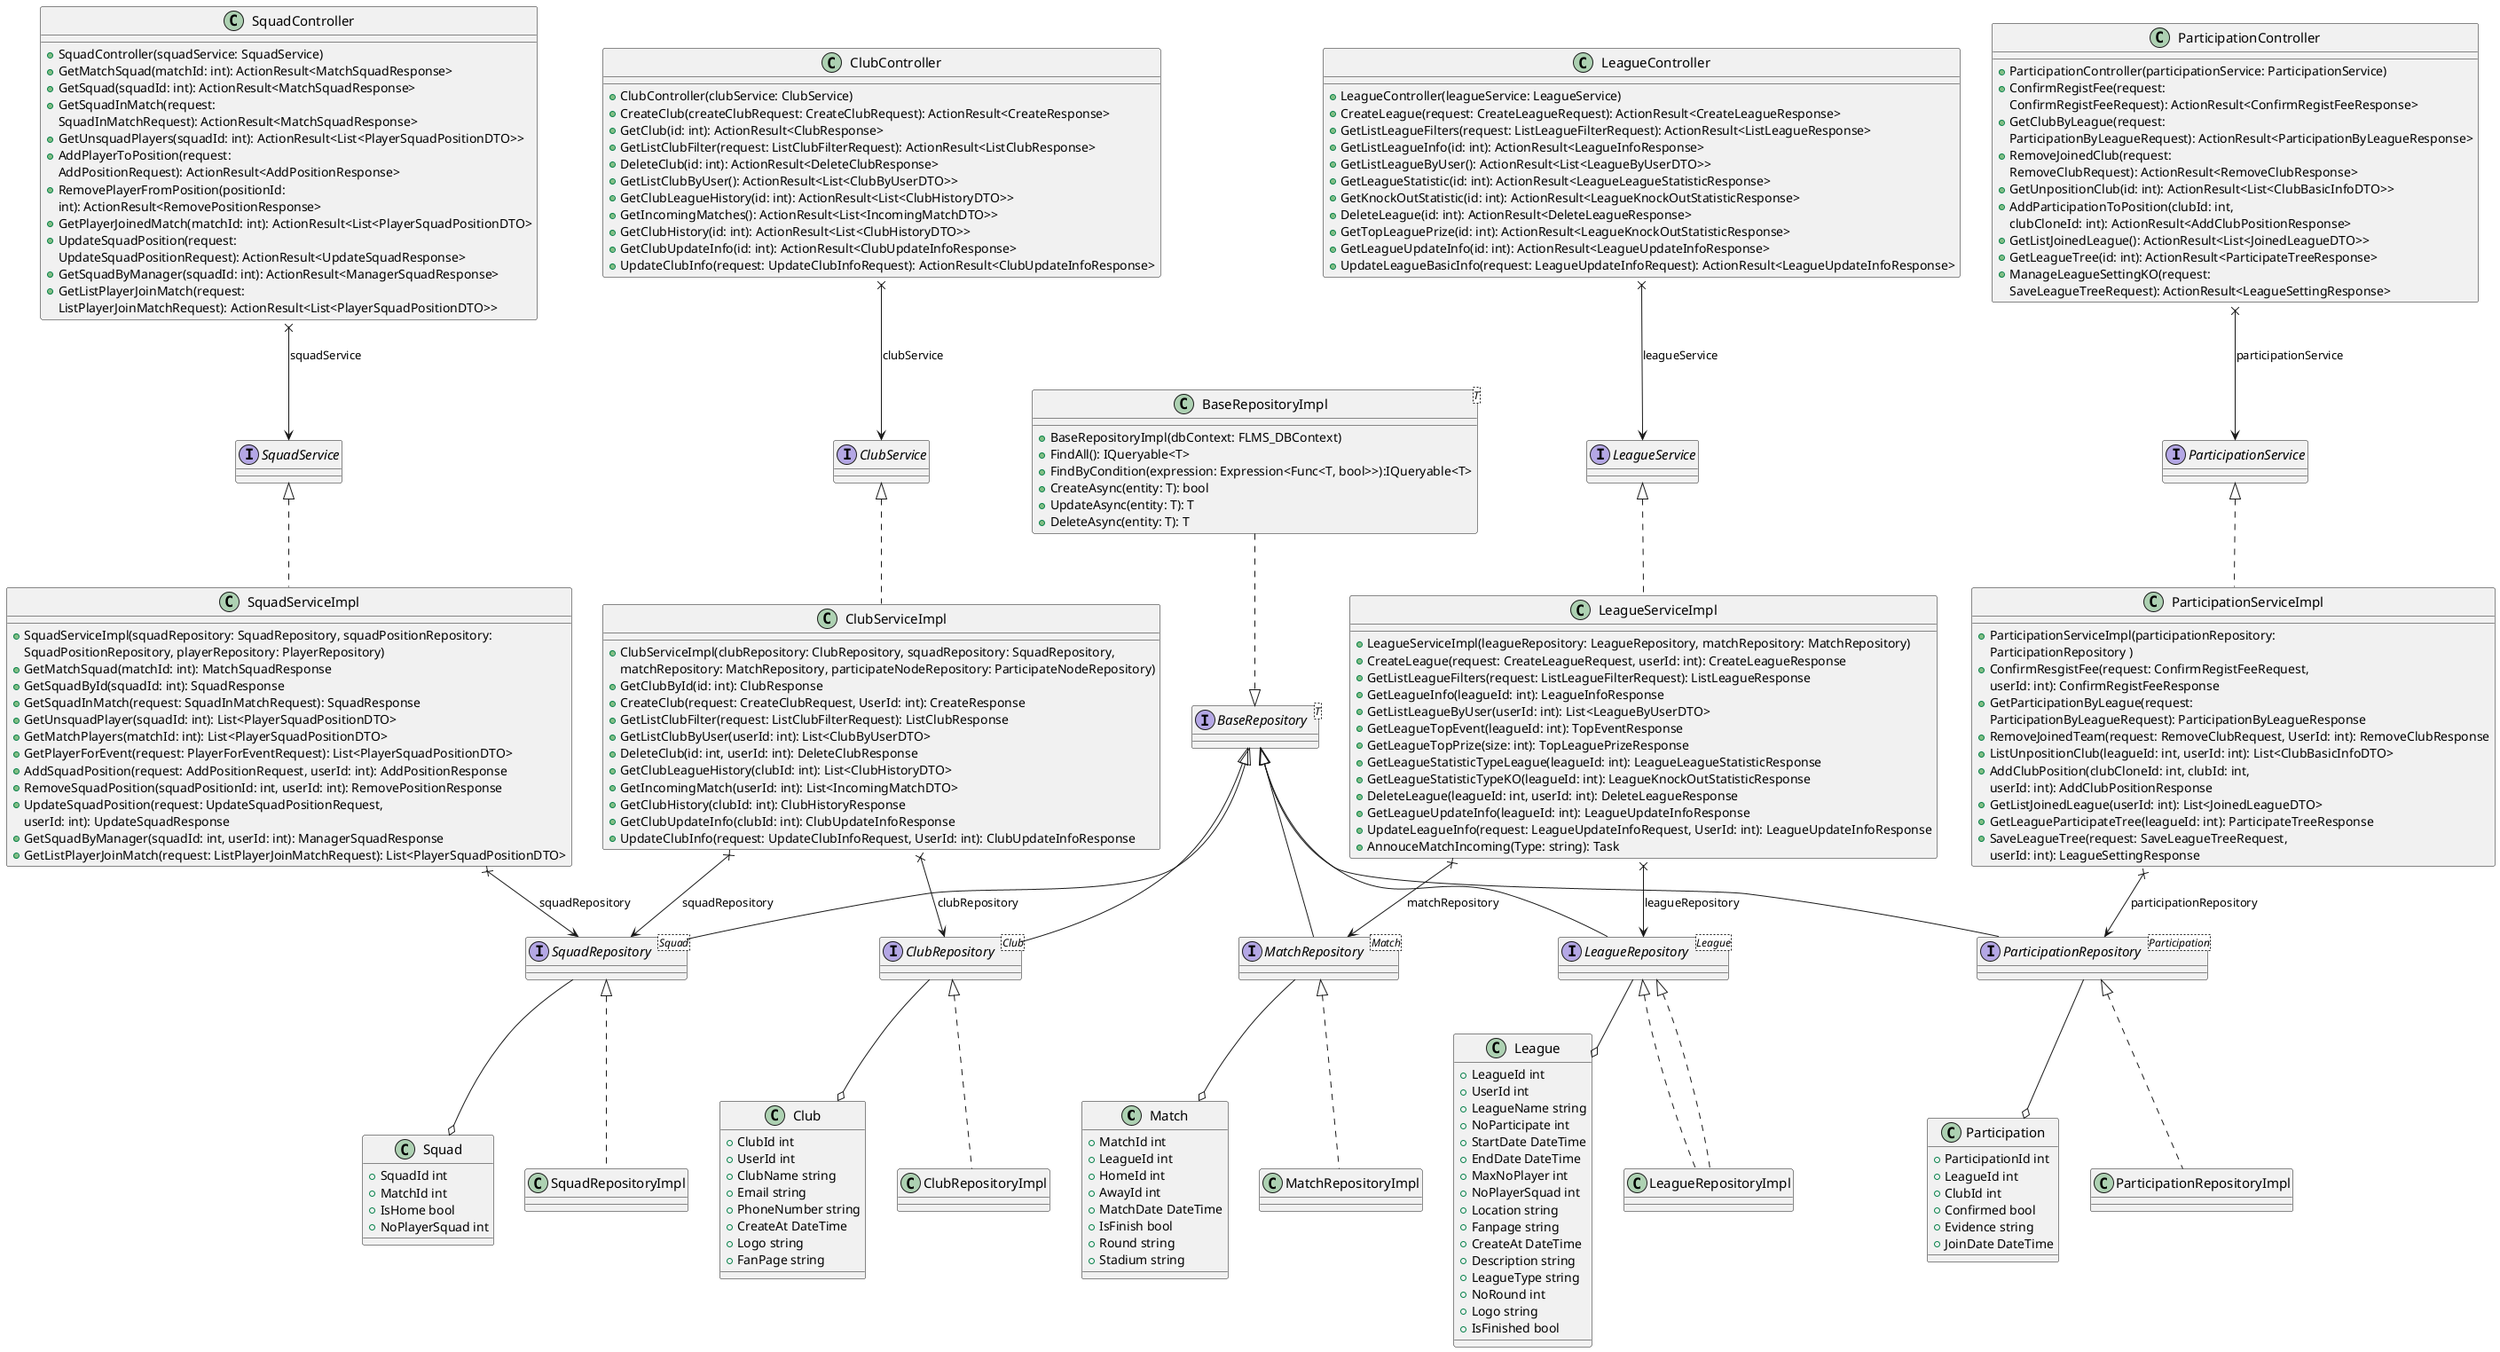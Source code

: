 @startuml Feature for club manager - league participation management 

skinparam classFontSize 15

class Match{
    +MatchId int
    +LeagueId int
    +HomeId int
    +AwayId int
    +MatchDate DateTime
    +IsFinish bool
    +Round string
    +Stadium string
}

class Club{
    +ClubId int
    +UserId int
    +ClubName string
    +Email string
    +PhoneNumber string
    +CreateAt DateTime
    +Logo string
    +FanPage string
}

class League{
    +LeagueId int
    +UserId int
    +LeagueName string
    +NoParticipate int
    +StartDate DateTime
    +EndDate DateTime
    +MaxNoPlayer int
    +NoPlayerSquad int
    +Location string
    +Fanpage string
    +CreateAt DateTime
    +Description string
    +LeagueType string
    +NoRound int
    +Logo string
    +IsFinished bool
}

class Squad{
    +SquadId int
    +MatchId int
    +IsHome bool
    +NoPlayerSquad int
}

class ClubController{
    +ClubController(clubService: ClubService)
    +CreateClub(createClubRequest: CreateClubRequest): ActionResult<CreateResponse>
    +GetClub(id: int): ActionResult<ClubResponse>
    +GetListClubFilter(request: ListClubFilterRequest): ActionResult<ListClubResponse>
    +DeleteClub(id: int): ActionResult<DeleteClubResponse>
    +GetListClubByUser(): ActionResult<List<ClubByUserDTO>>
    +GetClubLeagueHistory(id: int): ActionResult<List<ClubHistoryDTO>>
    +GetIncomingMatches(): ActionResult<List<IncomingMatchDTO>>
    +GetClubHistory(id: int): ActionResult<List<ClubHistoryDTO>>
    +GetClubUpdateInfo(id: int): ActionResult<ClubUpdateInfoResponse>
    +UpdateClubInfo(request: UpdateClubInfoRequest): ActionResult<ClubUpdateInfoResponse>
}
ClubController x--> ClubService: clubService

interface ClubService

class ClubServiceImpl implements ClubService{
    +ClubServiceImpl(clubRepository: ClubRepository, squadRepository: SquadRepository, 
    matchRepository: MatchRepository, participateNodeRepository: ParticipateNodeRepository)
    +GetClubById(id: int): ClubResponse
    +CreateClub(request: CreateClubRequest, UserId: int): CreateResponse
    +GetListClubFilter(request: ListClubFilterRequest): ListClubResponse
    +GetListClubByUser(userId: int): List<ClubByUserDTO>
    +DeleteClub(id: int, userId: int): DeleteClubResponse
    +GetClubLeagueHistory(clubId: int): List<ClubHistoryDTO>
    +GetIncomingMatch(userId: int): List<IncomingMatchDTO>
    +GetClubHistory(clubId: int): ClubHistoryResponse
    +GetClubUpdateInfo(clubId: int): ClubUpdateInfoResponse
    +UpdateClubInfo(request: UpdateClubInfoRequest, UserId: int): ClubUpdateInfoResponse
}
ClubServiceImpl x--> ClubRepository: clubRepository
ClubServiceImpl x--> SquadRepository: squadRepository

interface BaseRepository<T>

class BaseRepositoryImpl<T> {
  +BaseRepositoryImpl(dbContext: FLMS_DBContext)
  +FindAll(): IQueryable<T>
  +FindByCondition(expression: Expression<Func<T, bool>>):IQueryable<T>
  +CreateAsync(entity: T): bool
  +UpdateAsync(entity: T): T
  +DeleteAsync(entity: T): T
}
BaseRepositoryImpl ..|> BaseRepository 

interface ClubRepository<Club> implements BaseRepository
ClubRepository --o Club

class ClubRepositoryImpl implements ClubRepository

interface SquadRepository<Squad> implements BaseRepository
SquadRepository --o Squad

class LeagueRepositoryImpl implements LeagueRepository

class LeagueController{
    +LeagueController(leagueService: LeagueService)
    +CreateLeague(request: CreateLeagueRequest): ActionResult<CreateLeagueResponse>
    +GetListLeagueFilters(request: ListLeagueFilterRequest): ActionResult<ListLeagueResponse>
    +GetListLeagueInfo(id: int): ActionResult<LeagueInfoResponse>
    +GetListLeagueByUser(): ActionResult<List<LeagueByUserDTO>>
    +GetLeagueStatistic(id: int): ActionResult<LeagueLeagueStatisticResponse>
    +GetKnockOutStatistic(id: int): ActionResult<LeagueKnockOutStatisticResponse>
    +DeleteLeague(id: int): ActionResult<DeleteLeagueResponse>
    +GetTopLeaguePrize(id: int): ActionResult<LeagueKnockOutStatisticResponse>
    +GetLeagueUpdateInfo(id: int): ActionResult<LeagueUpdateInfoResponse>
    +UpdateLeagueBasicInfo(request: LeagueUpdateInfoRequest): ActionResult<LeagueUpdateInfoResponse>
}
LeagueController x--> LeagueService: leagueService

interface LeagueService

class LeagueServiceImpl implements LeagueService{
    +LeagueServiceImpl(leagueRepository: LeagueRepository, matchRepository: MatchRepository)
    +CreateLeague(request: CreateLeagueRequest, userId: int): CreateLeagueResponse
    +GetListLeagueFilters(request: ListLeagueFilterRequest): ListLeagueResponse
    +GetLeagueInfo(leagueId: int): LeagueInfoResponse
    +GetListLeagueByUser(userId: int): List<LeagueByUserDTO>
    +GetLeagueTopEvent(leagueId: int): TopEventResponse
    +GetLeagueTopPrize(size: int): TopLeaguePrizeResponse
    +GetLeagueStatisticTypeLeague(leagueId: int): LeagueLeagueStatisticResponse
    +GetLeagueStatisticTypeKO(leagueId: int): LeagueKnockOutStatisticResponse
    +DeleteLeague(leagueId: int, userId: int): DeleteLeagueResponse
    +GetLeagueUpdateInfo(leagueId: int): LeagueUpdateInfoResponse
    +UpdateLeagueInfo(request: LeagueUpdateInfoRequest, UserId: int): LeagueUpdateInfoResponse
    +AnnouceMatchIncoming(Type: string): Task
}
LeagueServiceImpl x--> LeagueRepository: leagueRepository
LeagueServiceImpl x--> MatchRepository: matchRepository

interface LeagueRepository<League> implements BaseRepository
LeagueRepository --o League

class LeagueRepositoryImpl implements LeagueRepository

class ParticipationController{
    +ParticipationController(participationService: ParticipationService)
    +ConfirmRegistFee(request: 
    ConfirmRegistFeeRequest): ActionResult<ConfirmRegistFeeResponse>
    +GetClubByLeague(request: 
    ParticipationByLeagueRequest): ActionResult<ParticipationByLeagueResponse>
    +RemoveJoinedClub(request: 
    RemoveClubRequest): ActionResult<RemoveClubResponse>
    +GetUnpositionClub(id: int): ActionResult<List<ClubBasicInfoDTO>>
    +AddParticipationToPosition(clubId: int, 
    clubCloneId: int): ActionResult<AddClubPositionResponse>
    +GetListJoinedLeague(): ActionResult<List<JoinedLeagueDTO>>
    +GetLeagueTree(id: int): ActionResult<ParticipateTreeResponse>
    +ManageLeagueSettingKO(request: 
    SaveLeagueTreeRequest): ActionResult<LeagueSettingResponse>
}
ParticipationController x--> ParticipationService: participationService

interface ParticipationService

class ParticipationServiceImpl implements ParticipationService{
    +ParticipationServiceImpl(participationRepository: 
    ParticipationRepository )
    +ConfirmResgistFee(request: ConfirmRegistFeeRequest, 
    userId: int): ConfirmRegistFeeResponse
    +GetParticipationByLeague(request: 
    ParticipationByLeagueRequest): ParticipationByLeagueResponse
    +RemoveJoinedTeam(request: RemoveClubRequest, UserId: int): RemoveClubResponse
    +ListUnpositionClub(leagueId: int, userId: int): List<ClubBasicInfoDTO>
    +AddClubPosition(clubCloneId: int, clubId: int, 
    userId: int): AddClubPositionResponse
    +GetListJoinedLeague(userId: int): List<JoinedLeagueDTO>
    +GetLeagueParticipateTree(leagueId: int): ParticipateTreeResponse
    +SaveLeagueTree(request: SaveLeagueTreeRequest, 
    userId: int): LeagueSettingResponse
}

ParticipationServiceImpl x--> ParticipationRepository: participationRepository

interface ParticipationRepository<Participation> implements BaseRepository
ParticipationRepository --o Participation

class ParticipationRepositoryImpl implements ParticipationRepository

class Participation{
    +ParticipationId int
    +LeagueId int
    +ClubId int
    +Confirmed bool
    +Evidence string 
    +JoinDate DateTime 
}

class SquadController{
    +SquadController(squadService: SquadService)
    +GetMatchSquad(matchId: int): ActionResult<MatchSquadResponse>
    +GetSquad(squadId: int): ActionResult<MatchSquadResponse>
    +GetSquadInMatch(request: 
    SquadInMatchRequest): ActionResult<MatchSquadResponse>
    +GetUnsquadPlayers(squadId: int): ActionResult<List<PlayerSquadPositionDTO>>
    +AddPlayerToPosition(request: 
    AddPositionRequest): ActionResult<AddPositionResponse>
    +RemovePlayerFromPosition(positionId: 
    int): ActionResult<RemovePositionResponse>
    +GetPlayerJoinedMatch(matchId: int): ActionResult<List<PlayerSquadPositionDTO>
    +UpdateSquadPosition(request: 
    UpdateSquadPositionRequest): ActionResult<UpdateSquadResponse>
    +GetSquadByManager(squadId: int): ActionResult<ManagerSquadResponse>
    +GetListPlayerJoinMatch(request: 
    ListPlayerJoinMatchRequest): ActionResult<List<PlayerSquadPositionDTO>>
}
SquadController x--> SquadService: squadService

interface SquadService

class SquadServiceImpl implements SquadService{
    +SquadServiceImpl(squadRepository: SquadRepository, squadPositionRepository: 
    SquadPositionRepository, playerRepository: PlayerRepository)
    +GetMatchSquad(matchId: int): MatchSquadResponse
    +GetSquadById(squadId: int): SquadResponse
    +GetSquadInMatch(request: SquadInMatchRequest): SquadResponse
    +GetUnsquadPlayer(squadId: int): List<PlayerSquadPositionDTO>
    +GetMatchPlayers(matchId: int): List<PlayerSquadPositionDTO>
    +GetPlayerForEvent(request: PlayerForEventRequest): List<PlayerSquadPositionDTO>
    +AddSquadPosition(request: AddPositionRequest, userId: int): AddPositionResponse
    +RemoveSquadPosition(squadPositionId: int, userId: int): RemovePositionResponse
    +UpdateSquadPosition(request: UpdateSquadPositionRequest, 
    userId: int): UpdateSquadResponse
    +GetSquadByManager(squadId: int, userId: int): ManagerSquadResponse
    +GetListPlayerJoinMatch(request: ListPlayerJoinMatchRequest): List<PlayerSquadPositionDTO>
} 

SquadServiceImpl x--> SquadRepository: squadRepository

class SquadRepositoryImpl implements SquadRepository

interface MatchRepository<Match> implements BaseRepository
MatchRepository --o Match

class MatchRepositoryImpl implements MatchRepository

@enduml
